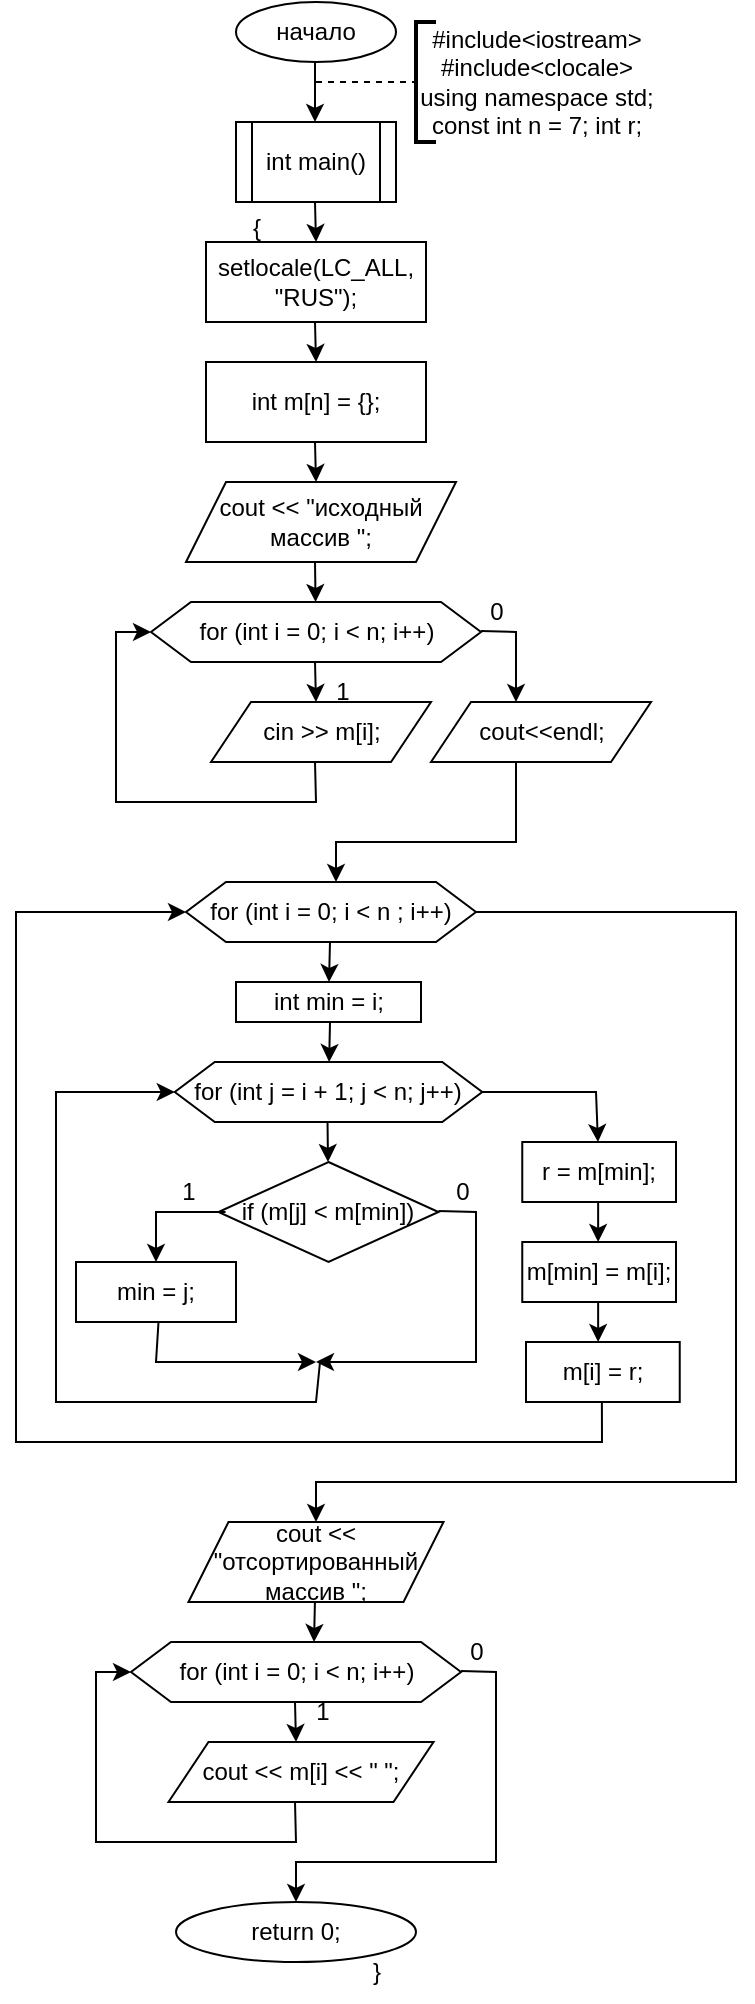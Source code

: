 <mxfile version="24.7.17">
  <diagram name="Страница — 1" id="CCjJRHGYkg5c0Em_tf6I">
    <mxGraphModel dx="1290" dy="621" grid="1" gridSize="10" guides="1" tooltips="1" connect="1" arrows="1" fold="1" page="1" pageScale="1" pageWidth="827" pageHeight="1169" math="0" shadow="0">
      <root>
        <mxCell id="0" />
        <mxCell id="1" parent="0" />
        <mxCell id="k3g_IkV-08gINpxJajEn-9" value="начало" style="ellipse;whiteSpace=wrap;html=1;" vertex="1" parent="1">
          <mxGeometry x="160" y="10" width="80" height="30" as="geometry" />
        </mxCell>
        <mxCell id="k3g_IkV-08gINpxJajEn-10" value="" style="endArrow=classic;html=1;rounded=0;" edge="1" parent="1">
          <mxGeometry width="50" height="50" relative="1" as="geometry">
            <mxPoint x="199.5" y="40" as="sourcePoint" />
            <mxPoint x="199.5" y="70" as="targetPoint" />
          </mxGeometry>
        </mxCell>
        <mxCell id="k3g_IkV-08gINpxJajEn-11" value="" style="endArrow=none;dashed=1;html=1;rounded=0;" edge="1" parent="1">
          <mxGeometry width="50" height="50" relative="1" as="geometry">
            <mxPoint x="200" y="50" as="sourcePoint" />
            <mxPoint x="250" y="50" as="targetPoint" />
          </mxGeometry>
        </mxCell>
        <mxCell id="k3g_IkV-08gINpxJajEn-12" value="" style="strokeWidth=2;html=1;shape=mxgraph.flowchart.annotation_1;align=left;pointerEvents=1;" vertex="1" parent="1">
          <mxGeometry x="250" y="20" width="10" height="60" as="geometry" />
        </mxCell>
        <mxCell id="k3g_IkV-08gINpxJajEn-13" value="&lt;div&gt;#include&amp;lt;iostream&amp;gt;&lt;/div&gt;&lt;div&gt;#include&amp;lt;clocale&amp;gt;&lt;/div&gt;&lt;div&gt;using namespace std;&lt;/div&gt;&lt;div&gt;const int n = 7; int r;&lt;br&gt;&lt;/div&gt;" style="text;html=1;align=center;verticalAlign=middle;resizable=0;points=[];autosize=1;strokeColor=none;fillColor=none;" vertex="1" parent="1">
          <mxGeometry x="240" y="15" width="140" height="70" as="geometry" />
        </mxCell>
        <mxCell id="k3g_IkV-08gINpxJajEn-14" value="int main()" style="shape=process;whiteSpace=wrap;html=1;backgroundOutline=1;" vertex="1" parent="1">
          <mxGeometry x="160" y="70" width="80" height="40" as="geometry" />
        </mxCell>
        <mxCell id="k3g_IkV-08gINpxJajEn-15" value="" style="endArrow=classic;html=1;rounded=0;" edge="1" parent="1">
          <mxGeometry width="50" height="50" relative="1" as="geometry">
            <mxPoint x="199.5" y="110" as="sourcePoint" />
            <mxPoint x="200" y="130" as="targetPoint" />
          </mxGeometry>
        </mxCell>
        <mxCell id="k3g_IkV-08gINpxJajEn-16" value="setlocale(LC_ALL, &quot;RUS&quot;);" style="rounded=0;whiteSpace=wrap;html=1;" vertex="1" parent="1">
          <mxGeometry x="145" y="130" width="110" height="40" as="geometry" />
        </mxCell>
        <mxCell id="k3g_IkV-08gINpxJajEn-17" value="" style="endArrow=classic;html=1;rounded=0;" edge="1" parent="1">
          <mxGeometry width="50" height="50" relative="1" as="geometry">
            <mxPoint x="199.5" y="170" as="sourcePoint" />
            <mxPoint x="200" y="190" as="targetPoint" />
          </mxGeometry>
        </mxCell>
        <mxCell id="k3g_IkV-08gINpxJajEn-18" value="int m[n] = {};" style="rounded=0;whiteSpace=wrap;html=1;" vertex="1" parent="1">
          <mxGeometry x="145" y="190" width="110" height="40" as="geometry" />
        </mxCell>
        <mxCell id="k3g_IkV-08gINpxJajEn-19" value="" style="endArrow=classic;html=1;rounded=0;" edge="1" parent="1">
          <mxGeometry width="50" height="50" relative="1" as="geometry">
            <mxPoint x="199.5" y="230" as="sourcePoint" />
            <mxPoint x="200" y="250" as="targetPoint" />
          </mxGeometry>
        </mxCell>
        <mxCell id="k3g_IkV-08gINpxJajEn-20" value="cout &amp;lt;&amp;lt; &quot;исходный массив &quot;;" style="shape=parallelogram;perimeter=parallelogramPerimeter;whiteSpace=wrap;html=1;fixedSize=1;" vertex="1" parent="1">
          <mxGeometry x="135" y="250" width="135" height="40" as="geometry" />
        </mxCell>
        <mxCell id="k3g_IkV-08gINpxJajEn-21" value="" style="endArrow=classic;html=1;rounded=0;" edge="1" parent="1" target="k3g_IkV-08gINpxJajEn-22">
          <mxGeometry width="50" height="50" relative="1" as="geometry">
            <mxPoint x="199.5" y="290" as="sourcePoint" />
            <mxPoint x="200" y="310" as="targetPoint" />
          </mxGeometry>
        </mxCell>
        <mxCell id="k3g_IkV-08gINpxJajEn-22" value="for (int i = 0; i &amp;lt; n; i++)" style="shape=hexagon;perimeter=hexagonPerimeter2;whiteSpace=wrap;html=1;fixedSize=1;" vertex="1" parent="1">
          <mxGeometry x="117.5" y="310" width="165" height="30" as="geometry" />
        </mxCell>
        <mxCell id="k3g_IkV-08gINpxJajEn-23" value="" style="endArrow=classic;html=1;rounded=0;" edge="1" parent="1">
          <mxGeometry width="50" height="50" relative="1" as="geometry">
            <mxPoint x="199.5" y="340" as="sourcePoint" />
            <mxPoint x="200" y="360" as="targetPoint" />
          </mxGeometry>
        </mxCell>
        <mxCell id="k3g_IkV-08gINpxJajEn-24" value="cin &amp;gt;&amp;gt; m[i];" style="shape=parallelogram;perimeter=parallelogramPerimeter;whiteSpace=wrap;html=1;fixedSize=1;" vertex="1" parent="1">
          <mxGeometry x="147.5" y="360" width="110" height="30" as="geometry" />
        </mxCell>
        <mxCell id="k3g_IkV-08gINpxJajEn-25" value="" style="endArrow=classic;html=1;rounded=0;entryX=0;entryY=0.5;entryDx=0;entryDy=0;" edge="1" parent="1" target="k3g_IkV-08gINpxJajEn-22">
          <mxGeometry width="50" height="50" relative="1" as="geometry">
            <mxPoint x="199.5" y="390" as="sourcePoint" />
            <mxPoint x="70" y="260" as="targetPoint" />
            <Array as="points">
              <mxPoint x="200" y="410" />
              <mxPoint x="100" y="410" />
              <mxPoint x="100" y="325" />
            </Array>
          </mxGeometry>
        </mxCell>
        <mxCell id="k3g_IkV-08gINpxJajEn-26" value="" style="endArrow=classic;html=1;rounded=0;" edge="1" parent="1">
          <mxGeometry width="50" height="50" relative="1" as="geometry">
            <mxPoint x="282.5" y="324.5" as="sourcePoint" />
            <mxPoint x="300" y="360" as="targetPoint" />
            <Array as="points">
              <mxPoint x="300" y="325" />
            </Array>
          </mxGeometry>
        </mxCell>
        <mxCell id="k3g_IkV-08gINpxJajEn-27" value="cout&amp;lt;&amp;lt;endl;" style="shape=parallelogram;perimeter=parallelogramPerimeter;whiteSpace=wrap;html=1;fixedSize=1;" vertex="1" parent="1">
          <mxGeometry x="257.5" y="360" width="110" height="30" as="geometry" />
        </mxCell>
        <mxCell id="k3g_IkV-08gINpxJajEn-28" value="" style="endArrow=classic;html=1;rounded=0;" edge="1" parent="1">
          <mxGeometry width="50" height="50" relative="1" as="geometry">
            <mxPoint x="300" y="390" as="sourcePoint" />
            <mxPoint x="210" y="450" as="targetPoint" />
            <Array as="points">
              <mxPoint x="300" y="430" />
              <mxPoint x="210" y="430" />
            </Array>
          </mxGeometry>
        </mxCell>
        <mxCell id="k3g_IkV-08gINpxJajEn-29" value="1" style="text;html=1;align=center;verticalAlign=middle;resizable=0;points=[];autosize=1;strokeColor=none;fillColor=none;" vertex="1" parent="1">
          <mxGeometry x="197.5" y="340" width="30" height="30" as="geometry" />
        </mxCell>
        <mxCell id="k3g_IkV-08gINpxJajEn-30" value="0" style="text;html=1;align=center;verticalAlign=middle;resizable=0;points=[];autosize=1;strokeColor=none;fillColor=none;" vertex="1" parent="1">
          <mxGeometry x="275" y="300" width="30" height="30" as="geometry" />
        </mxCell>
        <mxCell id="k3g_IkV-08gINpxJajEn-31" value="{" style="text;html=1;align=center;verticalAlign=middle;resizable=0;points=[];autosize=1;strokeColor=none;fillColor=none;" vertex="1" parent="1">
          <mxGeometry x="155" y="108" width="30" height="30" as="geometry" />
        </mxCell>
        <mxCell id="k3g_IkV-08gINpxJajEn-32" value="for (int i = 0; i &amp;lt; n ; i++)" style="shape=hexagon;perimeter=hexagonPerimeter2;whiteSpace=wrap;html=1;fixedSize=1;" vertex="1" parent="1">
          <mxGeometry x="135" y="450" width="145" height="30" as="geometry" />
        </mxCell>
        <mxCell id="k3g_IkV-08gINpxJajEn-33" value="" style="endArrow=classic;html=1;rounded=0;" edge="1" parent="1" target="k3g_IkV-08gINpxJajEn-34">
          <mxGeometry width="50" height="50" relative="1" as="geometry">
            <mxPoint x="207" y="480" as="sourcePoint" />
            <mxPoint x="207" y="500" as="targetPoint" />
          </mxGeometry>
        </mxCell>
        <mxCell id="k3g_IkV-08gINpxJajEn-34" value="int min = i;" style="rounded=0;whiteSpace=wrap;html=1;" vertex="1" parent="1">
          <mxGeometry x="160" y="500" width="92.5" height="20" as="geometry" />
        </mxCell>
        <mxCell id="k3g_IkV-08gINpxJajEn-35" value="" style="endArrow=classic;html=1;rounded=0;" edge="1" parent="1" target="k3g_IkV-08gINpxJajEn-36">
          <mxGeometry width="50" height="50" relative="1" as="geometry">
            <mxPoint x="207" y="520" as="sourcePoint" />
            <mxPoint x="207" y="540" as="targetPoint" />
          </mxGeometry>
        </mxCell>
        <mxCell id="k3g_IkV-08gINpxJajEn-36" value="for (int j = i + 1; j &amp;lt; n; j++)" style="shape=hexagon;perimeter=hexagonPerimeter2;whiteSpace=wrap;html=1;fixedSize=1;" vertex="1" parent="1">
          <mxGeometry x="129.38" y="540" width="153.75" height="30" as="geometry" />
        </mxCell>
        <mxCell id="k3g_IkV-08gINpxJajEn-37" value="" style="endArrow=classic;html=1;rounded=0;" edge="1" parent="1">
          <mxGeometry width="50" height="50" relative="1" as="geometry">
            <mxPoint x="205.76" y="570" as="sourcePoint" />
            <mxPoint x="206" y="590" as="targetPoint" />
          </mxGeometry>
        </mxCell>
        <mxCell id="k3g_IkV-08gINpxJajEn-38" value="if (m[j] &amp;lt; m[min])" style="rhombus;whiteSpace=wrap;html=1;" vertex="1" parent="1">
          <mxGeometry x="151.25" y="590" width="110" height="50" as="geometry" />
        </mxCell>
        <mxCell id="k3g_IkV-08gINpxJajEn-39" value="" style="endArrow=classic;html=1;rounded=0;exitX=0.032;exitY=0.5;exitDx=0;exitDy=0;exitPerimeter=0;" edge="1" parent="1" source="k3g_IkV-08gINpxJajEn-38">
          <mxGeometry width="50" height="50" relative="1" as="geometry">
            <mxPoint x="151.25" y="614.5" as="sourcePoint" />
            <mxPoint x="120" y="640" as="targetPoint" />
            <Array as="points">
              <mxPoint x="120" y="615" />
            </Array>
          </mxGeometry>
        </mxCell>
        <mxCell id="k3g_IkV-08gINpxJajEn-40" value="1" style="text;html=1;align=center;verticalAlign=middle;resizable=0;points=[];autosize=1;strokeColor=none;fillColor=none;" vertex="1" parent="1">
          <mxGeometry x="121.25" y="590" width="30" height="30" as="geometry" />
        </mxCell>
        <mxCell id="k3g_IkV-08gINpxJajEn-41" value="" style="endArrow=classic;html=1;rounded=0;" edge="1" parent="1">
          <mxGeometry width="50" height="50" relative="1" as="geometry">
            <mxPoint x="261.25" y="614.5" as="sourcePoint" />
            <mxPoint x="200" y="690" as="targetPoint" />
            <Array as="points">
              <mxPoint x="280" y="615" />
              <mxPoint x="280" y="690" />
            </Array>
          </mxGeometry>
        </mxCell>
        <mxCell id="k3g_IkV-08gINpxJajEn-42" value="0" style="text;html=1;align=center;verticalAlign=middle;resizable=0;points=[];autosize=1;strokeColor=none;fillColor=none;" vertex="1" parent="1">
          <mxGeometry x="257.5" y="590" width="30" height="30" as="geometry" />
        </mxCell>
        <mxCell id="k3g_IkV-08gINpxJajEn-43" value="min = j;" style="rounded=0;whiteSpace=wrap;html=1;" vertex="1" parent="1">
          <mxGeometry x="80" y="640" width="80" height="30" as="geometry" />
        </mxCell>
        <mxCell id="k3g_IkV-08gINpxJajEn-44" value="" style="endArrow=classic;html=1;rounded=0;" edge="1" parent="1">
          <mxGeometry width="50" height="50" relative="1" as="geometry">
            <mxPoint x="121.25" y="670" as="sourcePoint" />
            <mxPoint x="200" y="690" as="targetPoint" />
            <Array as="points">
              <mxPoint x="120" y="690" />
            </Array>
          </mxGeometry>
        </mxCell>
        <mxCell id="k3g_IkV-08gINpxJajEn-45" value="" style="endArrow=classic;html=1;rounded=0;entryX=0;entryY=0.5;entryDx=0;entryDy=0;" edge="1" parent="1" target="k3g_IkV-08gINpxJajEn-36">
          <mxGeometry width="50" height="50" relative="1" as="geometry">
            <mxPoint x="202" y="690" as="sourcePoint" />
            <mxPoint x="30" y="510" as="targetPoint" />
            <Array as="points">
              <mxPoint x="200" y="710" />
              <mxPoint x="70" y="710" />
              <mxPoint x="70" y="555" />
            </Array>
          </mxGeometry>
        </mxCell>
        <mxCell id="k3g_IkV-08gINpxJajEn-46" value="" style="endArrow=classic;html=1;rounded=0;exitX=1;exitY=0.5;exitDx=0;exitDy=0;" edge="1" parent="1" source="k3g_IkV-08gINpxJajEn-36" target="k3g_IkV-08gINpxJajEn-47">
          <mxGeometry width="50" height="50" relative="1" as="geometry">
            <mxPoint x="390" y="650" as="sourcePoint" />
            <mxPoint x="330" y="580" as="targetPoint" />
            <Array as="points">
              <mxPoint x="340" y="555" />
            </Array>
          </mxGeometry>
        </mxCell>
        <mxCell id="k3g_IkV-08gINpxJajEn-47" value="r = m[min];" style="rounded=0;whiteSpace=wrap;html=1;" vertex="1" parent="1">
          <mxGeometry x="303.13" y="580" width="76.87" height="30" as="geometry" />
        </mxCell>
        <mxCell id="k3g_IkV-08gINpxJajEn-48" value="" style="endArrow=classic;html=1;rounded=0;" edge="1" parent="1">
          <mxGeometry width="50" height="50" relative="1" as="geometry">
            <mxPoint x="341.07" y="610" as="sourcePoint" />
            <mxPoint x="341.07" y="630" as="targetPoint" />
          </mxGeometry>
        </mxCell>
        <mxCell id="k3g_IkV-08gINpxJajEn-49" value="m[min] = m[i];" style="rounded=0;whiteSpace=wrap;html=1;" vertex="1" parent="1">
          <mxGeometry x="303.13" y="630" width="76.87" height="30" as="geometry" />
        </mxCell>
        <mxCell id="k3g_IkV-08gINpxJajEn-50" value="" style="endArrow=classic;html=1;rounded=0;" edge="1" parent="1">
          <mxGeometry width="50" height="50" relative="1" as="geometry">
            <mxPoint x="341.07" y="660" as="sourcePoint" />
            <mxPoint x="341.07" y="680" as="targetPoint" />
          </mxGeometry>
        </mxCell>
        <mxCell id="k3g_IkV-08gINpxJajEn-51" value="m[i] = r;" style="rounded=0;whiteSpace=wrap;html=1;" vertex="1" parent="1">
          <mxGeometry x="305" y="680" width="76.87" height="30" as="geometry" />
        </mxCell>
        <mxCell id="k3g_IkV-08gINpxJajEn-52" value="" style="endArrow=classic;html=1;rounded=0;entryX=0;entryY=0.5;entryDx=0;entryDy=0;" edge="1" parent="1" target="k3g_IkV-08gINpxJajEn-32">
          <mxGeometry width="50" height="50" relative="1" as="geometry">
            <mxPoint x="342.94" y="710" as="sourcePoint" />
            <mxPoint x="30" y="740" as="targetPoint" />
            <Array as="points">
              <mxPoint x="343" y="730" />
              <mxPoint x="50" y="730" />
              <mxPoint x="50" y="465" />
            </Array>
          </mxGeometry>
        </mxCell>
        <mxCell id="k3g_IkV-08gINpxJajEn-53" value="" style="endArrow=classic;html=1;rounded=0;entryX=0.5;entryY=0;entryDx=0;entryDy=0;" edge="1" parent="1" target="k3g_IkV-08gINpxJajEn-54">
          <mxGeometry width="50" height="50" relative="1" as="geometry">
            <mxPoint x="280" y="465" as="sourcePoint" />
            <mxPoint x="200" y="760" as="targetPoint" />
            <Array as="points">
              <mxPoint x="410" y="465" />
              <mxPoint x="410" y="750" />
              <mxPoint x="200" y="750" />
            </Array>
          </mxGeometry>
        </mxCell>
        <mxCell id="k3g_IkV-08gINpxJajEn-54" value="cout &amp;lt;&amp;lt; &quot;отсортированный массив &quot;;" style="shape=parallelogram;perimeter=parallelogramPerimeter;whiteSpace=wrap;html=1;fixedSize=1;" vertex="1" parent="1">
          <mxGeometry x="136.25" y="770" width="127.5" height="40" as="geometry" />
        </mxCell>
        <mxCell id="k3g_IkV-08gINpxJajEn-55" value="" style="endArrow=classic;html=1;rounded=0;" edge="1" parent="1">
          <mxGeometry width="50" height="50" relative="1" as="geometry">
            <mxPoint x="199.47" y="810" as="sourcePoint" />
            <mxPoint x="199" y="830" as="targetPoint" />
          </mxGeometry>
        </mxCell>
        <mxCell id="k3g_IkV-08gINpxJajEn-56" value="for (int i = 0; i &amp;lt; n; i++)" style="shape=hexagon;perimeter=hexagonPerimeter2;whiteSpace=wrap;html=1;fixedSize=1;" vertex="1" parent="1">
          <mxGeometry x="107.5" y="830" width="165" height="30" as="geometry" />
        </mxCell>
        <mxCell id="k3g_IkV-08gINpxJajEn-57" value="" style="endArrow=classic;html=1;rounded=0;" edge="1" parent="1">
          <mxGeometry width="50" height="50" relative="1" as="geometry">
            <mxPoint x="189.5" y="860" as="sourcePoint" />
            <mxPoint x="190" y="880" as="targetPoint" />
          </mxGeometry>
        </mxCell>
        <mxCell id="k3g_IkV-08gINpxJajEn-58" value="cout &amp;lt;&amp;lt; m[i] &amp;lt;&amp;lt; &quot; &quot;;" style="shape=parallelogram;perimeter=parallelogramPerimeter;whiteSpace=wrap;html=1;fixedSize=1;" vertex="1" parent="1">
          <mxGeometry x="126.25" y="880" width="132.5" height="30" as="geometry" />
        </mxCell>
        <mxCell id="k3g_IkV-08gINpxJajEn-59" value="" style="endArrow=classic;html=1;rounded=0;entryX=0;entryY=0.5;entryDx=0;entryDy=0;" edge="1" parent="1" target="k3g_IkV-08gINpxJajEn-56">
          <mxGeometry width="50" height="50" relative="1" as="geometry">
            <mxPoint x="189.5" y="910" as="sourcePoint" />
            <mxPoint x="60" y="780" as="targetPoint" />
            <Array as="points">
              <mxPoint x="190" y="930" />
              <mxPoint x="90" y="930" />
              <mxPoint x="90" y="845" />
            </Array>
          </mxGeometry>
        </mxCell>
        <mxCell id="k3g_IkV-08gINpxJajEn-60" value="" style="endArrow=classic;html=1;rounded=0;" edge="1" parent="1">
          <mxGeometry width="50" height="50" relative="1" as="geometry">
            <mxPoint x="272.5" y="844.5" as="sourcePoint" />
            <mxPoint x="190" y="960" as="targetPoint" />
            <Array as="points">
              <mxPoint x="290" y="845" />
              <mxPoint x="290" y="940" />
              <mxPoint x="190" y="940" />
            </Array>
          </mxGeometry>
        </mxCell>
        <mxCell id="k3g_IkV-08gINpxJajEn-61" value="return 0;" style="ellipse;whiteSpace=wrap;html=1;" vertex="1" parent="1">
          <mxGeometry x="130" y="960" width="120" height="30" as="geometry" />
        </mxCell>
        <mxCell id="k3g_IkV-08gINpxJajEn-62" value="1" style="text;html=1;align=center;verticalAlign=middle;resizable=0;points=[];autosize=1;strokeColor=none;fillColor=none;" vertex="1" parent="1">
          <mxGeometry x="187.5" y="850" width="30" height="30" as="geometry" />
        </mxCell>
        <mxCell id="k3g_IkV-08gINpxJajEn-63" value="0" style="text;html=1;align=center;verticalAlign=middle;resizable=0;points=[];autosize=1;strokeColor=none;fillColor=none;" vertex="1" parent="1">
          <mxGeometry x="265" y="820" width="30" height="30" as="geometry" />
        </mxCell>
        <mxCell id="k3g_IkV-08gINpxJajEn-64" value="}" style="text;html=1;align=center;verticalAlign=middle;resizable=0;points=[];autosize=1;strokeColor=none;fillColor=none;" vertex="1" parent="1">
          <mxGeometry x="215" y="980" width="30" height="30" as="geometry" />
        </mxCell>
      </root>
    </mxGraphModel>
  </diagram>
</mxfile>
